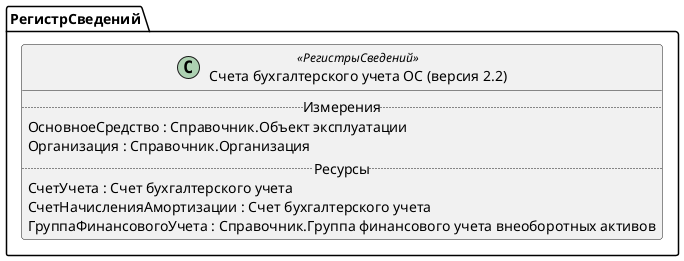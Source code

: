 ﻿@startuml СчетаБухгалтерскогоУчетаОС
'!include templates.wsd
'..\include templates.wsd
class РегистрСведений.СчетаБухгалтерскогоУчетаОС as "Счета бухгалтерского учета ОС (версия 2.2)" <<РегистрыСведений>>
{
..Измерения..
ОсновноеСредство : Справочник.Объект эксплуатации
Организация : Справочник.Организация
..Ресурсы..
СчетУчета : Счет бухгалтерского учета
СчетНачисленияАмортизации : Счет бухгалтерского учета
ГруппаФинансовогоУчета : Справочник.Группа финансового учета внеоборотных активов
}
@enduml
